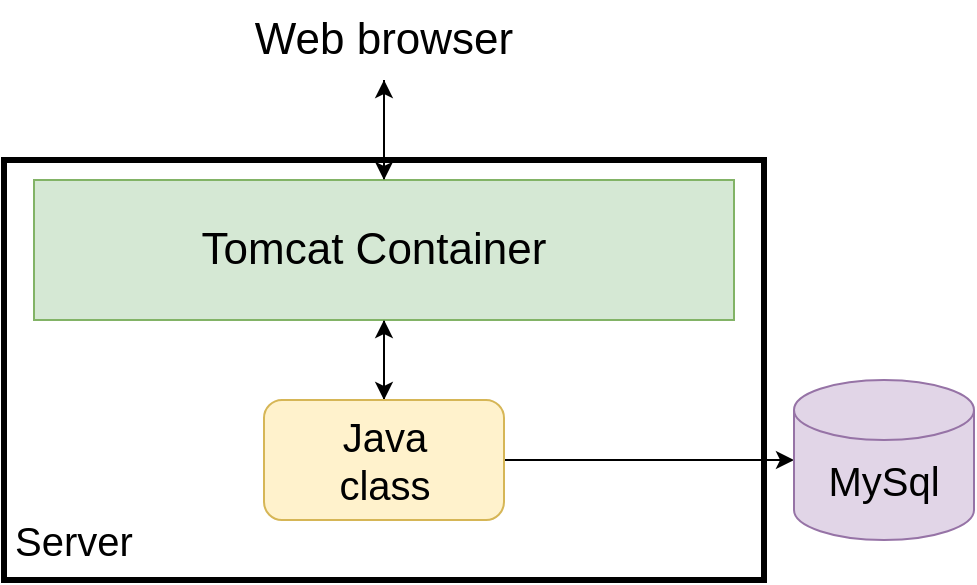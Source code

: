 <mxfile version="14.1.2" type="github">
  <diagram id="5YX6uhkvyJYAJJAbS7bX" name="Page-1">
    <mxGraphModel dx="1171" dy="640" grid="1" gridSize="10" guides="1" tooltips="1" connect="1" arrows="1" fold="1" page="1" pageScale="1" pageWidth="850" pageHeight="1100" math="0" shadow="0">
      <root>
        <mxCell id="0" />
        <mxCell id="1" parent="0" />
        <mxCell id="KYAVkuJgPmjabkFd_LSZ-15" value="" style="rounded=0;whiteSpace=wrap;html=1;fontSize=20;strokeWidth=3;" vertex="1" parent="1">
          <mxGeometry x="255" y="150" width="380" height="210" as="geometry" />
        </mxCell>
        <mxCell id="KYAVkuJgPmjabkFd_LSZ-5" style="edgeStyle=orthogonalEdgeStyle;rounded=0;orthogonalLoop=1;jettySize=auto;html=1;entryX=0.5;entryY=1;entryDx=0;entryDy=0;" edge="1" parent="1" source="KYAVkuJgPmjabkFd_LSZ-1" target="KYAVkuJgPmjabkFd_LSZ-2">
          <mxGeometry relative="1" as="geometry" />
        </mxCell>
        <mxCell id="KYAVkuJgPmjabkFd_LSZ-9" style="edgeStyle=orthogonalEdgeStyle;rounded=0;orthogonalLoop=1;jettySize=auto;html=1;fontSize=22;" edge="1" parent="1" source="KYAVkuJgPmjabkFd_LSZ-1" target="KYAVkuJgPmjabkFd_LSZ-10">
          <mxGeometry relative="1" as="geometry">
            <mxPoint x="445" y="270" as="targetPoint" />
          </mxGeometry>
        </mxCell>
        <mxCell id="KYAVkuJgPmjabkFd_LSZ-11" style="edgeStyle=orthogonalEdgeStyle;rounded=0;orthogonalLoop=1;jettySize=auto;html=1;fontSize=20;" edge="1" parent="1" source="KYAVkuJgPmjabkFd_LSZ-1">
          <mxGeometry relative="1" as="geometry">
            <mxPoint x="445" y="270" as="targetPoint" />
          </mxGeometry>
        </mxCell>
        <mxCell id="KYAVkuJgPmjabkFd_LSZ-1" value="" style="rounded=0;whiteSpace=wrap;html=1;fillColor=#d5e8d4;strokeColor=#82b366;" vertex="1" parent="1">
          <mxGeometry x="270" y="160" width="350" height="70" as="geometry" />
        </mxCell>
        <mxCell id="KYAVkuJgPmjabkFd_LSZ-3" style="edgeStyle=orthogonalEdgeStyle;rounded=0;orthogonalLoop=1;jettySize=auto;html=1;entryX=0.5;entryY=0;entryDx=0;entryDy=0;" edge="1" parent="1" source="KYAVkuJgPmjabkFd_LSZ-2" target="KYAVkuJgPmjabkFd_LSZ-1">
          <mxGeometry relative="1" as="geometry" />
        </mxCell>
        <mxCell id="KYAVkuJgPmjabkFd_LSZ-2" value="Web browser" style="text;html=1;strokeColor=none;fillColor=none;align=center;verticalAlign=middle;whiteSpace=wrap;rounded=0;fontSize=22;" vertex="1" parent="1">
          <mxGeometry x="315" y="70" width="260" height="40" as="geometry" />
        </mxCell>
        <mxCell id="KYAVkuJgPmjabkFd_LSZ-6" value="Tomcat Container" style="text;html=1;strokeColor=none;fillColor=none;align=center;verticalAlign=middle;whiteSpace=wrap;rounded=0;fontSize=22;" vertex="1" parent="1">
          <mxGeometry x="330" y="185" width="220" height="20" as="geometry" />
        </mxCell>
        <mxCell id="KYAVkuJgPmjabkFd_LSZ-8" style="edgeStyle=orthogonalEdgeStyle;rounded=0;orthogonalLoop=1;jettySize=auto;html=1;entryX=0.5;entryY=1;entryDx=0;entryDy=0;fontSize=22;" edge="1" parent="1" source="KYAVkuJgPmjabkFd_LSZ-7" target="KYAVkuJgPmjabkFd_LSZ-1">
          <mxGeometry relative="1" as="geometry" />
        </mxCell>
        <mxCell id="KYAVkuJgPmjabkFd_LSZ-14" style="edgeStyle=orthogonalEdgeStyle;rounded=0;orthogonalLoop=1;jettySize=auto;html=1;entryX=0;entryY=0.5;entryDx=0;entryDy=0;entryPerimeter=0;fontSize=20;" edge="1" parent="1" source="KYAVkuJgPmjabkFd_LSZ-7" target="KYAVkuJgPmjabkFd_LSZ-12">
          <mxGeometry relative="1" as="geometry" />
        </mxCell>
        <mxCell id="KYAVkuJgPmjabkFd_LSZ-7" value="" style="rounded=1;whiteSpace=wrap;html=1;fontSize=22;fillColor=#fff2cc;strokeColor=#d6b656;" vertex="1" parent="1">
          <mxGeometry x="385" y="270" width="120" height="60" as="geometry" />
        </mxCell>
        <mxCell id="KYAVkuJgPmjabkFd_LSZ-10" value="Java class" style="text;html=1;strokeColor=none;fillColor=none;align=center;verticalAlign=middle;whiteSpace=wrap;rounded=0;fontSize=20;" vertex="1" parent="1">
          <mxGeometry x="427.5" y="290" width="35" height="20" as="geometry" />
        </mxCell>
        <mxCell id="KYAVkuJgPmjabkFd_LSZ-12" value="" style="shape=cylinder3;whiteSpace=wrap;html=1;boundedLbl=1;backgroundOutline=1;size=15;fontSize=20;fillColor=#e1d5e7;strokeColor=#9673a6;" vertex="1" parent="1">
          <mxGeometry x="650" y="260" width="90" height="80" as="geometry" />
        </mxCell>
        <mxCell id="KYAVkuJgPmjabkFd_LSZ-13" value="MySql" style="text;html=1;strokeColor=none;fillColor=none;align=center;verticalAlign=middle;whiteSpace=wrap;rounded=0;fontSize=20;" vertex="1" parent="1">
          <mxGeometry x="675" y="300" width="40" height="20" as="geometry" />
        </mxCell>
        <mxCell id="KYAVkuJgPmjabkFd_LSZ-16" value="Server" style="text;html=1;strokeColor=none;fillColor=none;align=center;verticalAlign=middle;whiteSpace=wrap;rounded=0;fontSize=20;" vertex="1" parent="1">
          <mxGeometry x="270" y="330" width="40" height="20" as="geometry" />
        </mxCell>
      </root>
    </mxGraphModel>
  </diagram>
</mxfile>
